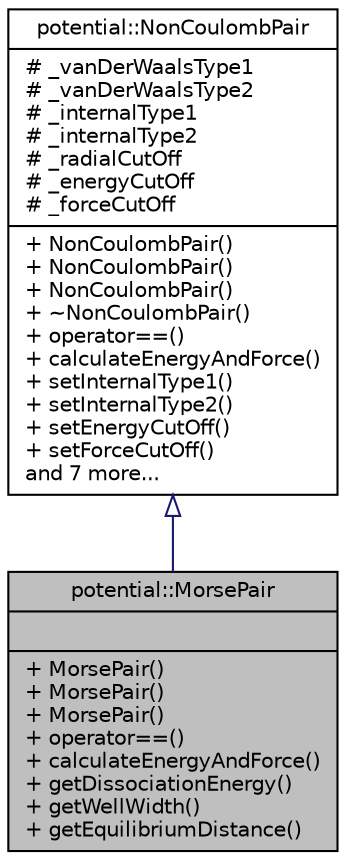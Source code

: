 digraph "potential::MorsePair"
{
 // LATEX_PDF_SIZE
  edge [fontname="Helvetica",fontsize="10",labelfontname="Helvetica",labelfontsize="10"];
  node [fontname="Helvetica",fontsize="10",shape=record];
  Node1 [label="{potential::MorsePair\n||+ MorsePair()\l+ MorsePair()\l+ MorsePair()\l+ operator==()\l+ calculateEnergyAndForce()\l+ getDissociationEnergy()\l+ getWellWidth()\l+ getEquilibriumDistance()\l}",height=0.2,width=0.4,color="black", fillcolor="grey75", style="filled", fontcolor="black",tooltip="inherits from NonCoulombPair represents a pair of Morse types"];
  Node2 -> Node1 [dir="back",color="midnightblue",fontsize="10",style="solid",arrowtail="onormal",fontname="Helvetica"];
  Node2 [label="{potential::NonCoulombPair\n|# _vanDerWaalsType1\l# _vanDerWaalsType2\l# _internalType1\l# _internalType2\l# _radialCutOff\l# _energyCutOff\l# _forceCutOff\l|+ NonCoulombPair()\l+ NonCoulombPair()\l+ NonCoulombPair()\l+ ~NonCoulombPair()\l+ operator==()\l+ calculateEnergyAndForce()\l+ setInternalType1()\l+ setInternalType2()\l+ setEnergyCutOff()\l+ setForceCutOff()\land 7 more...\l}",height=0.2,width=0.4,color="black", fillcolor="white", style="filled",URL="$classpotential_1_1NonCoulombPair.html",tooltip="base class representing a pair of non-coulombic types"];
}
